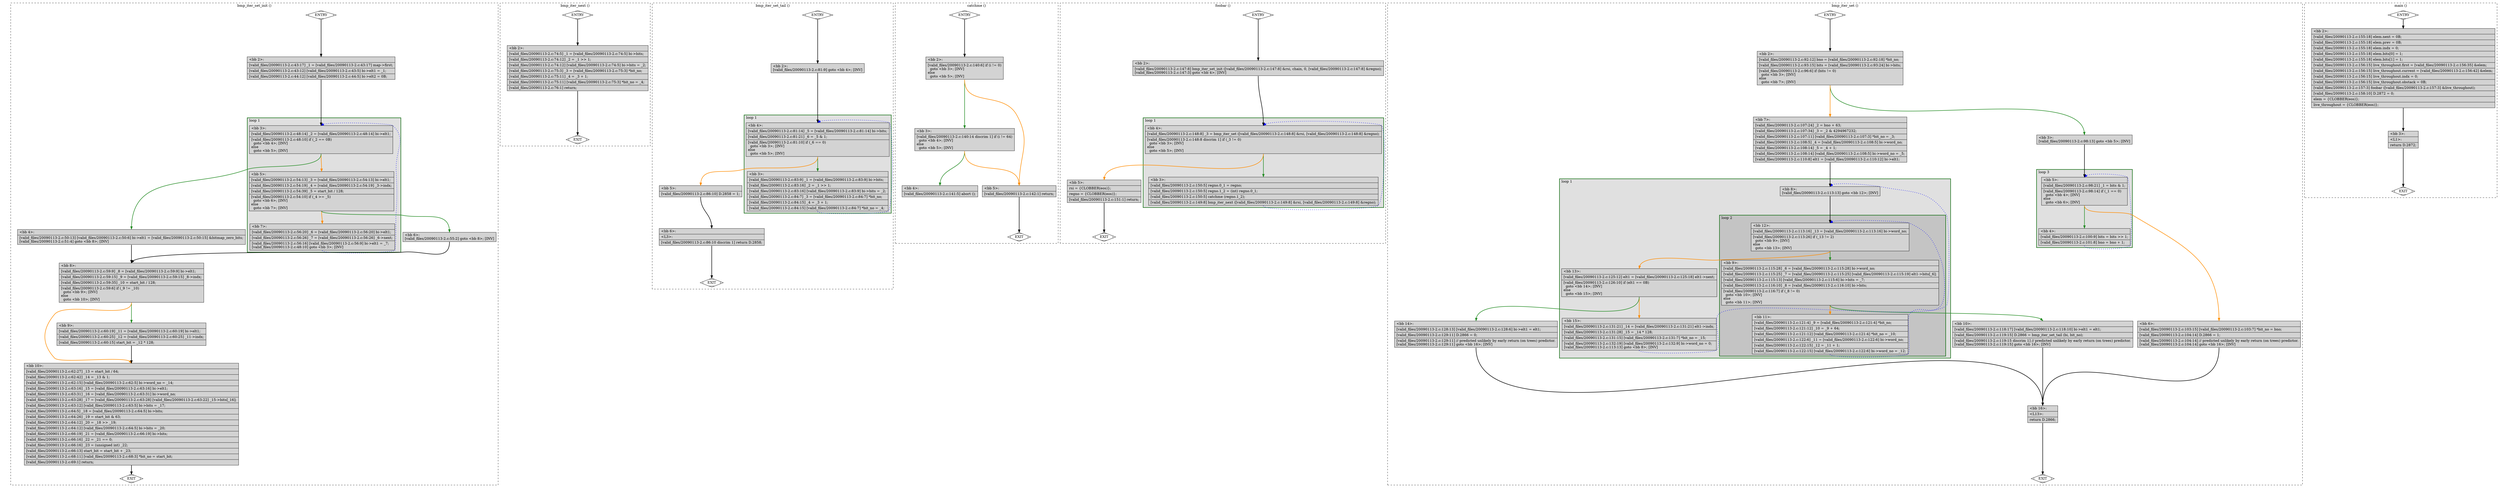 digraph "a-20090113-2.c.015t.cfg" {
overlap=false;
subgraph "cluster_bmp_iter_set_init" {
	style="dashed";
	color="black";
	label="bmp_iter_set_init ()";
	subgraph cluster_0_1 {
	style="filled";
	color="darkgreen";
	fillcolor="grey88";
	label="loop 1";
	labeljust=l;
	penwidth=2;
	fn_0_basic_block_3 [shape=record,style=filled,fillcolor=lightgrey,label="{\<bb\ 3\>:\l\
|[valid_files/20090113-2.c:48:14]\ _2\ =\ [valid_files/20090113-2.c:48:14]\ bi-\>elt1;\l\
|[valid_files/20090113-2.c:48:10]\ if\ (_2\ ==\ 0B)\l\
\ \ goto\ \<bb\ 4\>;\ [INV]\l\
else\l\
\ \ goto\ \<bb\ 5\>;\ [INV]\l\
}"];

	fn_0_basic_block_5 [shape=record,style=filled,fillcolor=lightgrey,label="{\<bb\ 5\>:\l\
|[valid_files/20090113-2.c:54:13]\ _3\ =\ [valid_files/20090113-2.c:54:13]\ bi-\>elt1;\l\
|[valid_files/20090113-2.c:54:19]\ _4\ =\ [valid_files/20090113-2.c:54:19]\ _3-\>indx;\l\
|[valid_files/20090113-2.c:54:39]\ _5\ =\ start_bit\ /\ 128;\l\
|[valid_files/20090113-2.c:54:10]\ if\ (_4\ \>=\ _5)\l\
\ \ goto\ \<bb\ 6\>;\ [INV]\l\
else\l\
\ \ goto\ \<bb\ 7\>;\ [INV]\l\
}"];

	fn_0_basic_block_7 [shape=record,style=filled,fillcolor=lightgrey,label="{\<bb\ 7\>:\l\
|[valid_files/20090113-2.c:56:20]\ _6\ =\ [valid_files/20090113-2.c:56:20]\ bi-\>elt1;\l\
|[valid_files/20090113-2.c:56:26]\ _7\ =\ [valid_files/20090113-2.c:56:26]\ _6-\>next;\l\
|[valid_files/20090113-2.c:56:16]\ [valid_files/20090113-2.c:56:9]\ bi-\>elt1\ =\ _7;\l\
[valid_files/20090113-2.c:48:10]\ goto\ \<bb\ 3\>;\ [INV]\l\
}"];

	}
	fn_0_basic_block_0 [shape=Mdiamond,style=filled,fillcolor=white,label="ENTRY"];

	fn_0_basic_block_1 [shape=Mdiamond,style=filled,fillcolor=white,label="EXIT"];

	fn_0_basic_block_2 [shape=record,style=filled,fillcolor=lightgrey,label="{\<bb\ 2\>:\l\
|[valid_files/20090113-2.c:43:17]\ _1\ =\ [valid_files/20090113-2.c:43:17]\ map-\>first;\l\
|[valid_files/20090113-2.c:43:12]\ [valid_files/20090113-2.c:43:5]\ bi-\>elt1\ =\ _1;\l\
|[valid_files/20090113-2.c:44:12]\ [valid_files/20090113-2.c:44:5]\ bi-\>elt2\ =\ 0B;\l\
}"];

	fn_0_basic_block_4 [shape=record,style=filled,fillcolor=lightgrey,label="{\<bb\ 4\>:\l\
|[valid_files/20090113-2.c:50:13]\ [valid_files/20090113-2.c:50:6]\ bi-\>elt1\ =\ [valid_files/20090113-2.c:50:15]\ &bitmap_zero_bits;\l\
[valid_files/20090113-2.c:51:4]\ goto\ \<bb\ 8\>;\ [INV]\l\
}"];

	fn_0_basic_block_6 [shape=record,style=filled,fillcolor=lightgrey,label="{\<bb\ 6\>:\l\
[valid_files/20090113-2.c:55:2]\ goto\ \<bb\ 8\>;\ [INV]\l\
}"];

	fn_0_basic_block_8 [shape=record,style=filled,fillcolor=lightgrey,label="{\<bb\ 8\>:\l\
|[valid_files/20090113-2.c:59:9]\ _8\ =\ [valid_files/20090113-2.c:59:9]\ bi-\>elt1;\l\
|[valid_files/20090113-2.c:59:15]\ _9\ =\ [valid_files/20090113-2.c:59:15]\ _8-\>indx;\l\
|[valid_files/20090113-2.c:59:35]\ _10\ =\ start_bit\ /\ 128;\l\
|[valid_files/20090113-2.c:59:6]\ if\ (_9\ !=\ _10)\l\
\ \ goto\ \<bb\ 9\>;\ [INV]\l\
else\l\
\ \ goto\ \<bb\ 10\>;\ [INV]\l\
}"];

	fn_0_basic_block_9 [shape=record,style=filled,fillcolor=lightgrey,label="{\<bb\ 9\>:\l\
|[valid_files/20090113-2.c:60:19]\ _11\ =\ [valid_files/20090113-2.c:60:19]\ bi-\>elt1;\l\
|[valid_files/20090113-2.c:60:25]\ _12\ =\ [valid_files/20090113-2.c:60:25]\ _11-\>indx;\l\
|[valid_files/20090113-2.c:60:15]\ start_bit\ =\ _12\ *\ 128;\l\
}"];

	fn_0_basic_block_10 [shape=record,style=filled,fillcolor=lightgrey,label="{\<bb\ 10\>:\l\
|[valid_files/20090113-2.c:62:27]\ _13\ =\ start_bit\ /\ 64;\l\
|[valid_files/20090113-2.c:62:42]\ _14\ =\ _13\ &\ 1;\l\
|[valid_files/20090113-2.c:62:15]\ [valid_files/20090113-2.c:62:5]\ bi-\>word_no\ =\ _14;\l\
|[valid_files/20090113-2.c:63:16]\ _15\ =\ [valid_files/20090113-2.c:63:16]\ bi-\>elt1;\l\
|[valid_files/20090113-2.c:63:31]\ _16\ =\ [valid_files/20090113-2.c:63:31]\ bi-\>word_no;\l\
|[valid_files/20090113-2.c:63:28]\ _17\ =\ [valid_files/20090113-2.c:63:28]\ [valid_files/20090113-2.c:63:22]\ _15-\>bits[_16];\l\
|[valid_files/20090113-2.c:63:12]\ [valid_files/20090113-2.c:63:5]\ bi-\>bits\ =\ _17;\l\
|[valid_files/20090113-2.c:64:5]\ _18\ =\ [valid_files/20090113-2.c:64:5]\ bi-\>bits;\l\
|[valid_files/20090113-2.c:64:26]\ _19\ =\ start_bit\ &\ 63;\l\
|[valid_files/20090113-2.c:64:12]\ _20\ =\ _18\ \>\>\ _19;\l\
|[valid_files/20090113-2.c:64:12]\ [valid_files/20090113-2.c:64:5]\ bi-\>bits\ =\ _20;\l\
|[valid_files/20090113-2.c:66:19]\ _21\ =\ [valid_files/20090113-2.c:66:19]\ bi-\>bits;\l\
|[valid_files/20090113-2.c:66:16]\ _22\ =\ _21\ ==\ 0;\l\
|[valid_files/20090113-2.c:66:16]\ _23\ =\ (unsigned\ int)\ _22;\l\
|[valid_files/20090113-2.c:66:13]\ start_bit\ =\ start_bit\ +\ _23;\l\
|[valid_files/20090113-2.c:68:11]\ [valid_files/20090113-2.c:68:3]\ *bit_no\ =\ start_bit;\l\
|[valid_files/20090113-2.c:69:1]\ return;\l\
}"];

	fn_0_basic_block_0:s -> fn_0_basic_block_2:n [style="solid,bold",color=black,weight=100,constraint=true];
	fn_0_basic_block_2:s -> fn_0_basic_block_3:n [style="solid,bold",color=black,weight=100,constraint=true];
	fn_0_basic_block_3:s -> fn_0_basic_block_4:n [style="solid,bold",color=forestgreen,weight=10,constraint=true];
	fn_0_basic_block_3:s -> fn_0_basic_block_5:n [style="solid,bold",color=darkorange,weight=10,constraint=true];
	fn_0_basic_block_4:s -> fn_0_basic_block_8:n [style="solid,bold",color=black,weight=100,constraint=true];
	fn_0_basic_block_5:s -> fn_0_basic_block_6:n [style="solid,bold",color=forestgreen,weight=10,constraint=true];
	fn_0_basic_block_5:s -> fn_0_basic_block_7:n [style="solid,bold",color=darkorange,weight=10,constraint=true];
	fn_0_basic_block_6:s -> fn_0_basic_block_8:n [style="solid,bold",color=black,weight=100,constraint=true];
	fn_0_basic_block_7:s -> fn_0_basic_block_3:n [style="dotted,bold",color=blue,weight=10,constraint=false];
	fn_0_basic_block_8:s -> fn_0_basic_block_9:n [style="solid,bold",color=forestgreen,weight=10,constraint=true];
	fn_0_basic_block_8:s -> fn_0_basic_block_10:n [style="solid,bold",color=darkorange,weight=10,constraint=true];
	fn_0_basic_block_9:s -> fn_0_basic_block_10:n [style="solid,bold",color=black,weight=100,constraint=true];
	fn_0_basic_block_10:s -> fn_0_basic_block_1:n [style="solid,bold",color=black,weight=10,constraint=true];
	fn_0_basic_block_0:s -> fn_0_basic_block_1:n [style="invis",constraint=true];
}
subgraph "cluster_bmp_iter_next" {
	style="dashed";
	color="black";
	label="bmp_iter_next ()";
	fn_1_basic_block_0 [shape=Mdiamond,style=filled,fillcolor=white,label="ENTRY"];

	fn_1_basic_block_1 [shape=Mdiamond,style=filled,fillcolor=white,label="EXIT"];

	fn_1_basic_block_2 [shape=record,style=filled,fillcolor=lightgrey,label="{\<bb\ 2\>:\l\
|[valid_files/20090113-2.c:74:5]\ _1\ =\ [valid_files/20090113-2.c:74:5]\ bi-\>bits;\l\
|[valid_files/20090113-2.c:74:12]\ _2\ =\ _1\ \>\>\ 1;\l\
|[valid_files/20090113-2.c:74:12]\ [valid_files/20090113-2.c:74:5]\ bi-\>bits\ =\ _2;\l\
|[valid_files/20090113-2.c:75:3]\ _3\ =\ [valid_files/20090113-2.c:75:3]\ *bit_no;\l\
|[valid_files/20090113-2.c:75:11]\ _4\ =\ _3\ +\ 1;\l\
|[valid_files/20090113-2.c:75:11]\ [valid_files/20090113-2.c:75:3]\ *bit_no\ =\ _4;\l\
|[valid_files/20090113-2.c:76:1]\ return;\l\
}"];

	fn_1_basic_block_0:s -> fn_1_basic_block_2:n [style="solid,bold",color=black,weight=100,constraint=true];
	fn_1_basic_block_2:s -> fn_1_basic_block_1:n [style="solid,bold",color=black,weight=10,constraint=true];
	fn_1_basic_block_0:s -> fn_1_basic_block_1:n [style="invis",constraint=true];
}
subgraph "cluster_bmp_iter_set_tail" {
	style="dashed";
	color="black";
	label="bmp_iter_set_tail ()";
	subgraph cluster_2_1 {
	style="filled";
	color="darkgreen";
	fillcolor="grey88";
	label="loop 1";
	labeljust=l;
	penwidth=2;
	fn_2_basic_block_4 [shape=record,style=filled,fillcolor=lightgrey,label="{\<bb\ 4\>:\l\
|[valid_files/20090113-2.c:81:14]\ _5\ =\ [valid_files/20090113-2.c:81:14]\ bi-\>bits;\l\
|[valid_files/20090113-2.c:81:21]\ _6\ =\ _5\ &\ 1;\l\
|[valid_files/20090113-2.c:81:10]\ if\ (_6\ ==\ 0)\l\
\ \ goto\ \<bb\ 3\>;\ [INV]\l\
else\l\
\ \ goto\ \<bb\ 5\>;\ [INV]\l\
}"];

	fn_2_basic_block_3 [shape=record,style=filled,fillcolor=lightgrey,label="{\<bb\ 3\>:\l\
|[valid_files/20090113-2.c:83:9]\ _1\ =\ [valid_files/20090113-2.c:83:9]\ bi-\>bits;\l\
|[valid_files/20090113-2.c:83:16]\ _2\ =\ _1\ \>\>\ 1;\l\
|[valid_files/20090113-2.c:83:16]\ [valid_files/20090113-2.c:83:9]\ bi-\>bits\ =\ _2;\l\
|[valid_files/20090113-2.c:84:7]\ _3\ =\ [valid_files/20090113-2.c:84:7]\ *bit_no;\l\
|[valid_files/20090113-2.c:84:15]\ _4\ =\ _3\ +\ 1;\l\
|[valid_files/20090113-2.c:84:15]\ [valid_files/20090113-2.c:84:7]\ *bit_no\ =\ _4;\l\
}"];

	}
	fn_2_basic_block_0 [shape=Mdiamond,style=filled,fillcolor=white,label="ENTRY"];

	fn_2_basic_block_1 [shape=Mdiamond,style=filled,fillcolor=white,label="EXIT"];

	fn_2_basic_block_2 [shape=record,style=filled,fillcolor=lightgrey,label="{\<bb\ 2\>:\l\
[valid_files/20090113-2.c:81:9]\ goto\ \<bb\ 4\>;\ [INV]\l\
}"];

	fn_2_basic_block_5 [shape=record,style=filled,fillcolor=lightgrey,label="{\<bb\ 5\>:\l\
|[valid_files/20090113-2.c:86:10]\ D.2858\ =\ 1;\l\
}"];

	fn_2_basic_block_6 [shape=record,style=filled,fillcolor=lightgrey,label="{\<bb\ 6\>:\l\
|\<L3\>:\l\
|[valid_files/20090113-2.c:86:10\ discrim\ 1]\ return\ D.2858;\l\
}"];

	fn_2_basic_block_0:s -> fn_2_basic_block_2:n [style="solid,bold",color=black,weight=100,constraint=true];
	fn_2_basic_block_2:s -> fn_2_basic_block_4:n [style="solid,bold",color=black,weight=100,constraint=true];
	fn_2_basic_block_3:s -> fn_2_basic_block_4:n [style="dotted,bold",color=blue,weight=10,constraint=false];
	fn_2_basic_block_4:s -> fn_2_basic_block_3:n [style="solid,bold",color=forestgreen,weight=10,constraint=true];
	fn_2_basic_block_4:s -> fn_2_basic_block_5:n [style="solid,bold",color=darkorange,weight=10,constraint=true];
	fn_2_basic_block_5:s -> fn_2_basic_block_6:n [style="solid,bold",color=black,weight=100,constraint=true];
	fn_2_basic_block_6:s -> fn_2_basic_block_1:n [style="solid,bold",color=black,weight=10,constraint=true];
	fn_2_basic_block_0:s -> fn_2_basic_block_1:n [style="invis",constraint=true];
}
subgraph "cluster_catchme" {
	style="dashed";
	color="black";
	label="catchme ()";
	fn_4_basic_block_0 [shape=Mdiamond,style=filled,fillcolor=white,label="ENTRY"];

	fn_4_basic_block_1 [shape=Mdiamond,style=filled,fillcolor=white,label="EXIT"];

	fn_4_basic_block_2 [shape=record,style=filled,fillcolor=lightgrey,label="{\<bb\ 2\>:\l\
|[valid_files/20090113-2.c:140:6]\ if\ (i\ !=\ 0)\l\
\ \ goto\ \<bb\ 3\>;\ [INV]\l\
else\l\
\ \ goto\ \<bb\ 5\>;\ [INV]\l\
}"];

	fn_4_basic_block_3 [shape=record,style=filled,fillcolor=lightgrey,label="{\<bb\ 3\>:\l\
|[valid_files/20090113-2.c:140:14\ discrim\ 1]\ if\ (i\ !=\ 64)\l\
\ \ goto\ \<bb\ 4\>;\ [INV]\l\
else\l\
\ \ goto\ \<bb\ 5\>;\ [INV]\l\
}"];

	fn_4_basic_block_4 [shape=record,style=filled,fillcolor=lightgrey,label="{\<bb\ 4\>:\l\
|[valid_files/20090113-2.c:141:5]\ abort\ ();\l\
}"];

	fn_4_basic_block_5 [shape=record,style=filled,fillcolor=lightgrey,label="{\<bb\ 5\>:\l\
|[valid_files/20090113-2.c:142:1]\ return;\l\
}"];

	fn_4_basic_block_0:s -> fn_4_basic_block_2:n [style="solid,bold",color=black,weight=100,constraint=true];
	fn_4_basic_block_2:s -> fn_4_basic_block_3:n [style="solid,bold",color=forestgreen,weight=10,constraint=true];
	fn_4_basic_block_2:s -> fn_4_basic_block_5:n [style="solid,bold",color=darkorange,weight=10,constraint=true];
	fn_4_basic_block_3:s -> fn_4_basic_block_4:n [style="solid,bold",color=forestgreen,weight=10,constraint=true];
	fn_4_basic_block_3:s -> fn_4_basic_block_5:n [style="solid,bold",color=darkorange,weight=10,constraint=true];
	fn_4_basic_block_5:s -> fn_4_basic_block_1:n [style="solid,bold",color=black,weight=10,constraint=true];
	fn_4_basic_block_0:s -> fn_4_basic_block_1:n [style="invis",constraint=true];
}
subgraph "cluster_foobar" {
	style="dashed";
	color="black";
	label="foobar ()";
	subgraph cluster_5_1 {
	style="filled";
	color="darkgreen";
	fillcolor="grey88";
	label="loop 1";
	labeljust=l;
	penwidth=2;
	fn_5_basic_block_4 [shape=record,style=filled,fillcolor=lightgrey,label="{\<bb\ 4\>:\l\
|[valid_files/20090113-2.c:148:8]\ _3\ =\ bmp_iter_set\ ([valid_files/20090113-2.c:148:8]\ &rsi,\ [valid_files/20090113-2.c:148:8]\ &regno);\l\
|[valid_files/20090113-2.c:148:8\ discrim\ 1]\ if\ (_3\ !=\ 0)\l\
\ \ goto\ \<bb\ 3\>;\ [INV]\l\
else\l\
\ \ goto\ \<bb\ 5\>;\ [INV]\l\
}"];

	fn_5_basic_block_3 [shape=record,style=filled,fillcolor=lightgrey,label="{\<bb\ 3\>:\l\
|[valid_files/20090113-2.c:150:5]\ regno.0_1\ =\ regno;\l\
|[valid_files/20090113-2.c:150:5]\ regno.1_2\ =\ (int)\ regno.0_1;\l\
|[valid_files/20090113-2.c:150:5]\ catchme\ (regno.1_2);\l\
|[valid_files/20090113-2.c:149:8]\ bmp_iter_next\ ([valid_files/20090113-2.c:149:8]\ &rsi,\ [valid_files/20090113-2.c:149:8]\ &regno);\l\
}"];

	}
	fn_5_basic_block_0 [shape=Mdiamond,style=filled,fillcolor=white,label="ENTRY"];

	fn_5_basic_block_1 [shape=Mdiamond,style=filled,fillcolor=white,label="EXIT"];

	fn_5_basic_block_2 [shape=record,style=filled,fillcolor=lightgrey,label="{\<bb\ 2\>:\l\
|[valid_files/20090113-2.c:147:8]\ bmp_iter_set_init\ ([valid_files/20090113-2.c:147:8]\ &rsi,\ chain,\ 0,\ [valid_files/20090113-2.c:147:8]\ &regno);\l\
[valid_files/20090113-2.c:147:3]\ goto\ \<bb\ 4\>;\ [INV]\l\
}"];

	fn_5_basic_block_5 [shape=record,style=filled,fillcolor=lightgrey,label="{\<bb\ 5\>:\l\
|rsi\ =\ \{CLOBBER(eos)\};\l\
|regno\ =\ \{CLOBBER(eos)\};\l\
|[valid_files/20090113-2.c:151:1]\ return;\l\
}"];

	fn_5_basic_block_0:s -> fn_5_basic_block_2:n [style="solid,bold",color=black,weight=100,constraint=true];
	fn_5_basic_block_2:s -> fn_5_basic_block_4:n [style="solid,bold",color=black,weight=100,constraint=true];
	fn_5_basic_block_3:s -> fn_5_basic_block_4:n [style="dotted,bold",color=blue,weight=10,constraint=false];
	fn_5_basic_block_4:s -> fn_5_basic_block_3:n [style="solid,bold",color=forestgreen,weight=10,constraint=true];
	fn_5_basic_block_4:s -> fn_5_basic_block_5:n [style="solid,bold",color=darkorange,weight=10,constraint=true];
	fn_5_basic_block_5:s -> fn_5_basic_block_1:n [style="solid,bold",color=black,weight=10,constraint=true];
	fn_5_basic_block_0:s -> fn_5_basic_block_1:n [style="invis",constraint=true];
}
subgraph "cluster_bmp_iter_set" {
	style="dashed";
	color="black";
	label="bmp_iter_set ()";
	subgraph cluster_3_3 {
	style="filled";
	color="darkgreen";
	fillcolor="grey88";
	label="loop 3";
	labeljust=l;
	penwidth=2;
	fn_3_basic_block_5 [shape=record,style=filled,fillcolor=lightgrey,label="{\<bb\ 5\>:\l\
|[valid_files/20090113-2.c:98:21]\ _1\ =\ bits\ &\ 1;\l\
|[valid_files/20090113-2.c:98:14]\ if\ (_1\ ==\ 0)\l\
\ \ goto\ \<bb\ 4\>;\ [INV]\l\
else\l\
\ \ goto\ \<bb\ 6\>;\ [INV]\l\
}"];

	fn_3_basic_block_4 [shape=record,style=filled,fillcolor=lightgrey,label="{\<bb\ 4\>:\l\
|[valid_files/20090113-2.c:100:9]\ bits\ =\ bits\ \>\>\ 1;\l\
|[valid_files/20090113-2.c:101:8]\ bno\ =\ bno\ +\ 1;\l\
}"];

	}
	subgraph cluster_3_1 {
	style="filled";
	color="darkgreen";
	fillcolor="grey88";
	label="loop 1";
	labeljust=l;
	penwidth=2;
	subgraph cluster_3_2 {
	style="filled";
	color="darkgreen";
	fillcolor="grey77";
	label="loop 2";
	labeljust=l;
	penwidth=2;
	fn_3_basic_block_12 [shape=record,style=filled,fillcolor=lightgrey,label="{\<bb\ 12\>:\l\
|[valid_files/20090113-2.c:113:16]\ _13\ =\ [valid_files/20090113-2.c:113:16]\ bi-\>word_no;\l\
|[valid_files/20090113-2.c:113:26]\ if\ (_13\ !=\ 2)\l\
\ \ goto\ \<bb\ 9\>;\ [INV]\l\
else\l\
\ \ goto\ \<bb\ 13\>;\ [INV]\l\
}"];

	fn_3_basic_block_9 [shape=record,style=filled,fillcolor=lightgrey,label="{\<bb\ 9\>:\l\
|[valid_files/20090113-2.c:115:28]\ _6\ =\ [valid_files/20090113-2.c:115:28]\ bi-\>word_no;\l\
|[valid_files/20090113-2.c:115:25]\ _7\ =\ [valid_files/20090113-2.c:115:25]\ [valid_files/20090113-2.c:115:19]\ elt1-\>bits[_6];\l\
|[valid_files/20090113-2.c:115:13]\ [valid_files/20090113-2.c:115:6]\ bi-\>bits\ =\ _7;\l\
|[valid_files/20090113-2.c:116:10]\ _8\ =\ [valid_files/20090113-2.c:116:10]\ bi-\>bits;\l\
|[valid_files/20090113-2.c:116:7]\ if\ (_8\ !=\ 0)\l\
\ \ goto\ \<bb\ 10\>;\ [INV]\l\
else\l\
\ \ goto\ \<bb\ 11\>;\ [INV]\l\
}"];

	fn_3_basic_block_11 [shape=record,style=filled,fillcolor=lightgrey,label="{\<bb\ 11\>:\l\
|[valid_files/20090113-2.c:121:4]\ _9\ =\ [valid_files/20090113-2.c:121:4]\ *bit_no;\l\
|[valid_files/20090113-2.c:121:12]\ _10\ =\ _9\ +\ 64;\l\
|[valid_files/20090113-2.c:121:12]\ [valid_files/20090113-2.c:121:4]\ *bit_no\ =\ _10;\l\
|[valid_files/20090113-2.c:122:6]\ _11\ =\ [valid_files/20090113-2.c:122:6]\ bi-\>word_no;\l\
|[valid_files/20090113-2.c:122:15]\ _12\ =\ _11\ +\ 1;\l\
|[valid_files/20090113-2.c:122:15]\ [valid_files/20090113-2.c:122:6]\ bi-\>word_no\ =\ _12;\l\
}"];

	}
	fn_3_basic_block_8 [shape=record,style=filled,fillcolor=lightgrey,label="{\<bb\ 8\>:\l\
[valid_files/20090113-2.c:113:13]\ goto\ \<bb\ 12\>;\ [INV]\l\
}"];

	fn_3_basic_block_13 [shape=record,style=filled,fillcolor=lightgrey,label="{\<bb\ 13\>:\l\
|[valid_files/20090113-2.c:125:12]\ elt1\ =\ [valid_files/20090113-2.c:125:18]\ elt1-\>next;\l\
|[valid_files/20090113-2.c:126:10]\ if\ (elt1\ ==\ 0B)\l\
\ \ goto\ \<bb\ 14\>;\ [INV]\l\
else\l\
\ \ goto\ \<bb\ 15\>;\ [INV]\l\
}"];

	fn_3_basic_block_15 [shape=record,style=filled,fillcolor=lightgrey,label="{\<bb\ 15\>:\l\
|[valid_files/20090113-2.c:131:21]\ _14\ =\ [valid_files/20090113-2.c:131:21]\ elt1-\>indx;\l\
|[valid_files/20090113-2.c:131:28]\ _15\ =\ _14\ *\ 128;\l\
|[valid_files/20090113-2.c:131:15]\ [valid_files/20090113-2.c:131:7]\ *bit_no\ =\ _15;\l\
|[valid_files/20090113-2.c:132:19]\ [valid_files/20090113-2.c:132:9]\ bi-\>word_no\ =\ 0;\l\
[valid_files/20090113-2.c:113:13]\ goto\ \<bb\ 8\>;\ [INV]\l\
}"];

	}
	fn_3_basic_block_0 [shape=Mdiamond,style=filled,fillcolor=white,label="ENTRY"];

	fn_3_basic_block_1 [shape=Mdiamond,style=filled,fillcolor=white,label="EXIT"];

	fn_3_basic_block_2 [shape=record,style=filled,fillcolor=lightgrey,label="{\<bb\ 2\>:\l\
|[valid_files/20090113-2.c:92:12]\ bno\ =\ [valid_files/20090113-2.c:92:18]\ *bit_no;\l\
|[valid_files/20090113-2.c:93:15]\ bits\ =\ [valid_files/20090113-2.c:93:24]\ bi-\>bits;\l\
|[valid_files/20090113-2.c:96:6]\ if\ (bits\ !=\ 0)\l\
\ \ goto\ \<bb\ 3\>;\ [INV]\l\
else\l\
\ \ goto\ \<bb\ 7\>;\ [INV]\l\
}"];

	fn_3_basic_block_3 [shape=record,style=filled,fillcolor=lightgrey,label="{\<bb\ 3\>:\l\
[valid_files/20090113-2.c:98:13]\ goto\ \<bb\ 5\>;\ [INV]\l\
}"];

	fn_3_basic_block_6 [shape=record,style=filled,fillcolor=lightgrey,label="{\<bb\ 6\>:\l\
|[valid_files/20090113-2.c:103:15]\ [valid_files/20090113-2.c:103:7]\ *bit_no\ =\ bno;\l\
|[valid_files/20090113-2.c:104:14]\ D.2866\ =\ 1;\l\
|[valid_files/20090113-2.c:104:14]\ //\ predicted\ unlikely\ by\ early\ return\ (on\ trees)\ predictor.\l\
[valid_files/20090113-2.c:104:14]\ goto\ \<bb\ 16\>;\ [INV]\l\
}"];

	fn_3_basic_block_7 [shape=record,style=filled,fillcolor=lightgrey,label="{\<bb\ 7\>:\l\
|[valid_files/20090113-2.c:107:24]\ _2\ =\ bno\ +\ 63;\l\
|[valid_files/20090113-2.c:107:34]\ _3\ =\ _2\ &\ 4294967232;\l\
|[valid_files/20090113-2.c:107:11]\ [valid_files/20090113-2.c:107:3]\ *bit_no\ =\ _3;\l\
|[valid_files/20090113-2.c:108:5]\ _4\ =\ [valid_files/20090113-2.c:108:5]\ bi-\>word_no;\l\
|[valid_files/20090113-2.c:108:14]\ _5\ =\ _4\ +\ 1;\l\
|[valid_files/20090113-2.c:108:14]\ [valid_files/20090113-2.c:108:5]\ bi-\>word_no\ =\ _5;\l\
|[valid_files/20090113-2.c:110:8]\ elt1\ =\ [valid_files/20090113-2.c:110:12]\ bi-\>elt1;\l\
}"];

	fn_3_basic_block_10 [shape=record,style=filled,fillcolor=lightgrey,label="{\<bb\ 10\>:\l\
|[valid_files/20090113-2.c:118:17]\ [valid_files/20090113-2.c:118:10]\ bi-\>elt1\ =\ elt1;\l\
|[valid_files/20090113-2.c:119:15]\ D.2866\ =\ bmp_iter_set_tail\ (bi,\ bit_no);\l\
|[valid_files/20090113-2.c:119:15\ discrim\ 1]\ //\ predicted\ unlikely\ by\ early\ return\ (on\ trees)\ predictor.\l\
[valid_files/20090113-2.c:119:15]\ goto\ \<bb\ 16\>;\ [INV]\l\
}"];

	fn_3_basic_block_14 [shape=record,style=filled,fillcolor=lightgrey,label="{\<bb\ 14\>:\l\
|[valid_files/20090113-2.c:128:13]\ [valid_files/20090113-2.c:128:6]\ bi-\>elt1\ =\ elt1;\l\
|[valid_files/20090113-2.c:129:11]\ D.2866\ =\ 0;\l\
|[valid_files/20090113-2.c:129:11]\ //\ predicted\ unlikely\ by\ early\ return\ (on\ trees)\ predictor.\l\
[valid_files/20090113-2.c:129:11]\ goto\ \<bb\ 16\>;\ [INV]\l\
}"];

	fn_3_basic_block_16 [shape=record,style=filled,fillcolor=lightgrey,label="{\<bb\ 16\>:\l\
|\<L13\>:\l\
|return\ D.2866;\l\
}"];

	fn_3_basic_block_0:s -> fn_3_basic_block_2:n [style="solid,bold",color=black,weight=100,constraint=true];
	fn_3_basic_block_2:s -> fn_3_basic_block_3:n [style="solid,bold",color=forestgreen,weight=10,constraint=true];
	fn_3_basic_block_2:s -> fn_3_basic_block_7:n [style="solid,bold",color=darkorange,weight=10,constraint=true];
	fn_3_basic_block_3:s -> fn_3_basic_block_5:n [style="solid,bold",color=black,weight=100,constraint=true];
	fn_3_basic_block_4:s -> fn_3_basic_block_5:n [style="dotted,bold",color=blue,weight=10,constraint=false];
	fn_3_basic_block_5:s -> fn_3_basic_block_4:n [style="solid,bold",color=forestgreen,weight=10,constraint=true];
	fn_3_basic_block_5:s -> fn_3_basic_block_6:n [style="solid,bold",color=darkorange,weight=10,constraint=true];
	fn_3_basic_block_6:s -> fn_3_basic_block_16:n [style="solid,bold",color=black,weight=100,constraint=true];
	fn_3_basic_block_7:s -> fn_3_basic_block_8:n [style="solid,bold",color=black,weight=100,constraint=true];
	fn_3_basic_block_8:s -> fn_3_basic_block_12:n [style="solid,bold",color=black,weight=100,constraint=true];
	fn_3_basic_block_9:s -> fn_3_basic_block_10:n [style="solid,bold",color=forestgreen,weight=10,constraint=true];
	fn_3_basic_block_9:s -> fn_3_basic_block_11:n [style="solid,bold",color=darkorange,weight=10,constraint=true];
	fn_3_basic_block_10:s -> fn_3_basic_block_16:n [style="solid,bold",color=black,weight=100,constraint=true];
	fn_3_basic_block_11:s -> fn_3_basic_block_12:n [style="dotted,bold",color=blue,weight=10,constraint=false];
	fn_3_basic_block_12:s -> fn_3_basic_block_9:n [style="solid,bold",color=forestgreen,weight=10,constraint=true];
	fn_3_basic_block_12:s -> fn_3_basic_block_13:n [style="solid,bold",color=darkorange,weight=10,constraint=true];
	fn_3_basic_block_13:s -> fn_3_basic_block_14:n [style="solid,bold",color=forestgreen,weight=10,constraint=true];
	fn_3_basic_block_13:s -> fn_3_basic_block_15:n [style="solid,bold",color=darkorange,weight=10,constraint=true];
	fn_3_basic_block_14:s -> fn_3_basic_block_16:n [style="solid,bold",color=black,weight=100,constraint=true];
	fn_3_basic_block_15:s -> fn_3_basic_block_8:n [style="dotted,bold",color=blue,weight=10,constraint=false];
	fn_3_basic_block_16:s -> fn_3_basic_block_1:n [style="solid,bold",color=black,weight=10,constraint=true];
	fn_3_basic_block_0:s -> fn_3_basic_block_1:n [style="invis",constraint=true];
}
subgraph "cluster_main" {
	style="dashed";
	color="black";
	label="main ()";
	fn_6_basic_block_0 [shape=Mdiamond,style=filled,fillcolor=white,label="ENTRY"];

	fn_6_basic_block_1 [shape=Mdiamond,style=filled,fillcolor=white,label="EXIT"];

	fn_6_basic_block_2 [shape=record,style=filled,fillcolor=lightgrey,label="{\<bb\ 2\>:\l\
|[valid_files/20090113-2.c:155:18]\ elem.next\ =\ 0B;\l\
|[valid_files/20090113-2.c:155:18]\ elem.prev\ =\ 0B;\l\
|[valid_files/20090113-2.c:155:18]\ elem.indx\ =\ 0;\l\
|[valid_files/20090113-2.c:155:18]\ elem.bits[0]\ =\ 1;\l\
|[valid_files/20090113-2.c:155:18]\ elem.bits[1]\ =\ 1;\l\
|[valid_files/20090113-2.c:156:15]\ live_throughout.first\ =\ [valid_files/20090113-2.c:156:35]\ &elem;\l\
|[valid_files/20090113-2.c:156:15]\ live_throughout.current\ =\ [valid_files/20090113-2.c:156:42]\ &elem;\l\
|[valid_files/20090113-2.c:156:15]\ live_throughout.indx\ =\ 0;\l\
|[valid_files/20090113-2.c:156:15]\ live_throughout.obstack\ =\ 0B;\l\
|[valid_files/20090113-2.c:157:3]\ foobar\ ([valid_files/20090113-2.c:157:3]\ &live_throughout);\l\
|[valid_files/20090113-2.c:158:10]\ D.2872\ =\ 0;\l\
|elem\ =\ \{CLOBBER(eos)\};\l\
|live_throughout\ =\ \{CLOBBER(eos)\};\l\
}"];

	fn_6_basic_block_3 [shape=record,style=filled,fillcolor=lightgrey,label="{\<bb\ 3\>:\l\
|\<L1\>:\l\
|return\ D.2872;\l\
}"];

	fn_6_basic_block_0:s -> fn_6_basic_block_2:n [style="solid,bold",color=black,weight=100,constraint=true];
	fn_6_basic_block_2:s -> fn_6_basic_block_3:n [style="solid,bold",color=black,weight=100,constraint=true];
	fn_6_basic_block_3:s -> fn_6_basic_block_1:n [style="solid,bold",color=black,weight=10,constraint=true];
	fn_6_basic_block_0:s -> fn_6_basic_block_1:n [style="invis",constraint=true];
}
}
